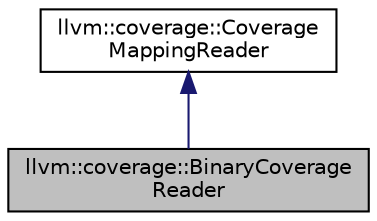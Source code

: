 digraph "llvm::coverage::BinaryCoverageReader"
{
 // LATEX_PDF_SIZE
  bgcolor="transparent";
  edge [fontname="Helvetica",fontsize="10",labelfontname="Helvetica",labelfontsize="10"];
  node [fontname="Helvetica",fontsize="10",shape=record];
  Node1 [label="llvm::coverage::BinaryCoverage\lReader",height=0.2,width=0.4,color="black", fillcolor="grey75", style="filled", fontcolor="black",tooltip="Reader for the coverage mapping data that is emitted by the frontend and stored in an object file."];
  Node2 -> Node1 [dir="back",color="midnightblue",fontsize="10",style="solid",fontname="Helvetica"];
  Node2 [label="llvm::coverage::Coverage\lMappingReader",height=0.2,width=0.4,color="black",URL="$classllvm_1_1coverage_1_1CoverageMappingReader.html",tooltip=" "];
}
